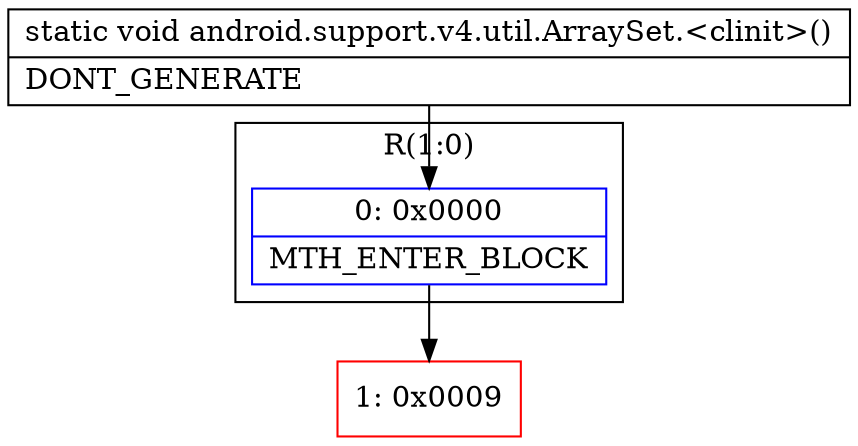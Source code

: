 digraph "CFG forandroid.support.v4.util.ArraySet.\<clinit\>()V" {
subgraph cluster_Region_820741440 {
label = "R(1:0)";
node [shape=record,color=blue];
Node_0 [shape=record,label="{0\:\ 0x0000|MTH_ENTER_BLOCK\l}"];
}
Node_1 [shape=record,color=red,label="{1\:\ 0x0009}"];
MethodNode[shape=record,label="{static void android.support.v4.util.ArraySet.\<clinit\>()  | DONT_GENERATE\l}"];
MethodNode -> Node_0;
Node_0 -> Node_1;
}

